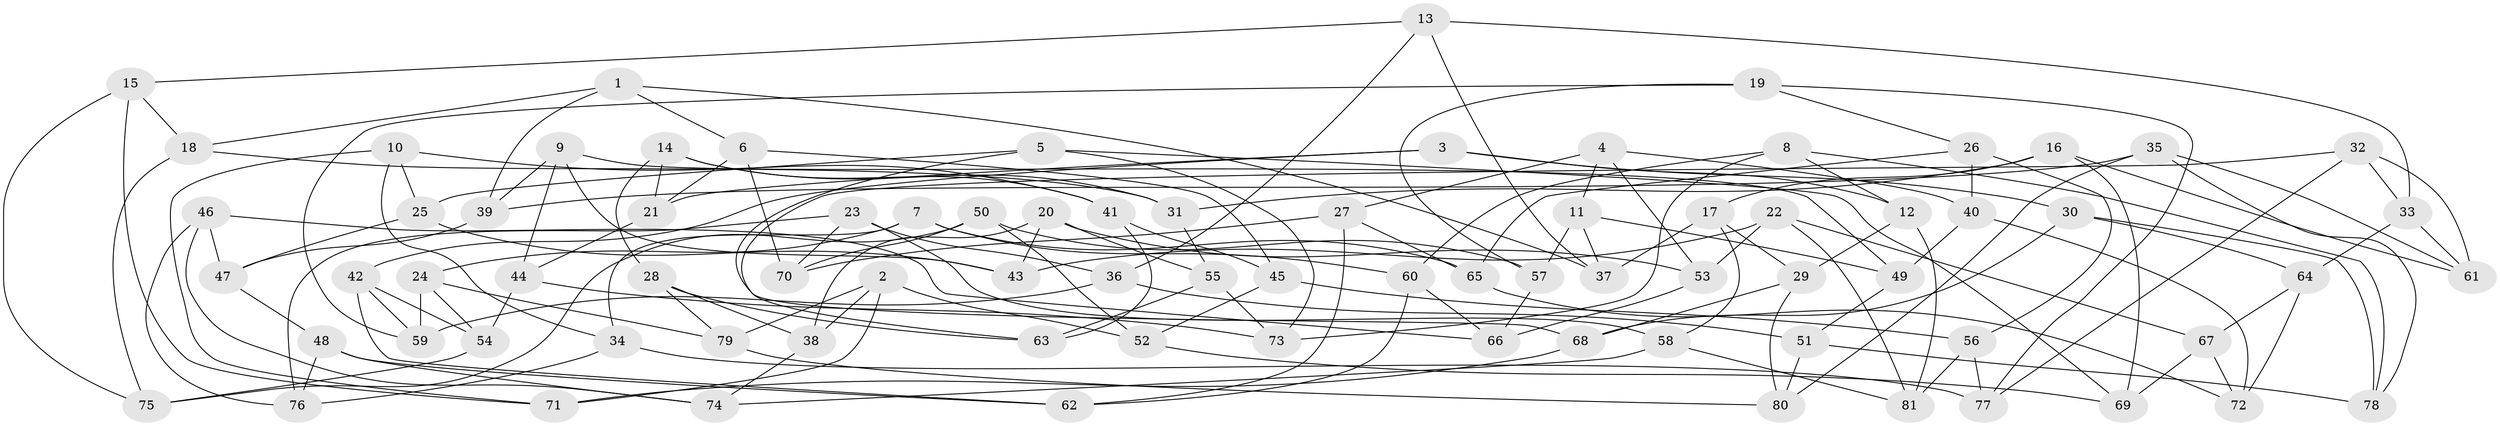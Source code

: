 // coarse degree distribution, {4: 0.30612244897959184, 6: 0.5714285714285714, 5: 0.08163265306122448, 3: 0.04081632653061224}
// Generated by graph-tools (version 1.1) at 2025/42/03/06/25 10:42:23]
// undirected, 81 vertices, 162 edges
graph export_dot {
graph [start="1"]
  node [color=gray90,style=filled];
  1;
  2;
  3;
  4;
  5;
  6;
  7;
  8;
  9;
  10;
  11;
  12;
  13;
  14;
  15;
  16;
  17;
  18;
  19;
  20;
  21;
  22;
  23;
  24;
  25;
  26;
  27;
  28;
  29;
  30;
  31;
  32;
  33;
  34;
  35;
  36;
  37;
  38;
  39;
  40;
  41;
  42;
  43;
  44;
  45;
  46;
  47;
  48;
  49;
  50;
  51;
  52;
  53;
  54;
  55;
  56;
  57;
  58;
  59;
  60;
  61;
  62;
  63;
  64;
  65;
  66;
  67;
  68;
  69;
  70;
  71;
  72;
  73;
  74;
  75;
  76;
  77;
  78;
  79;
  80;
  81;
  1 -- 39;
  1 -- 6;
  1 -- 18;
  1 -- 37;
  2 -- 38;
  2 -- 71;
  2 -- 52;
  2 -- 79;
  3 -- 21;
  3 -- 42;
  3 -- 30;
  3 -- 12;
  4 -- 40;
  4 -- 53;
  4 -- 27;
  4 -- 11;
  5 -- 25;
  5 -- 68;
  5 -- 73;
  5 -- 69;
  6 -- 70;
  6 -- 45;
  6 -- 21;
  7 -- 24;
  7 -- 34;
  7 -- 60;
  7 -- 65;
  8 -- 73;
  8 -- 12;
  8 -- 78;
  8 -- 60;
  9 -- 44;
  9 -- 49;
  9 -- 39;
  9 -- 43;
  10 -- 34;
  10 -- 41;
  10 -- 71;
  10 -- 25;
  11 -- 37;
  11 -- 57;
  11 -- 49;
  12 -- 81;
  12 -- 29;
  13 -- 33;
  13 -- 36;
  13 -- 37;
  13 -- 15;
  14 -- 21;
  14 -- 28;
  14 -- 41;
  14 -- 31;
  15 -- 18;
  15 -- 71;
  15 -- 75;
  16 -- 31;
  16 -- 61;
  16 -- 17;
  16 -- 69;
  17 -- 58;
  17 -- 29;
  17 -- 37;
  18 -- 31;
  18 -- 75;
  19 -- 26;
  19 -- 59;
  19 -- 57;
  19 -- 77;
  20 -- 38;
  20 -- 53;
  20 -- 55;
  20 -- 43;
  21 -- 44;
  22 -- 43;
  22 -- 67;
  22 -- 53;
  22 -- 81;
  23 -- 76;
  23 -- 36;
  23 -- 58;
  23 -- 70;
  24 -- 59;
  24 -- 54;
  24 -- 79;
  25 -- 47;
  25 -- 43;
  26 -- 40;
  26 -- 65;
  26 -- 56;
  27 -- 65;
  27 -- 62;
  27 -- 70;
  28 -- 38;
  28 -- 79;
  28 -- 63;
  29 -- 80;
  29 -- 68;
  30 -- 68;
  30 -- 78;
  30 -- 64;
  31 -- 55;
  32 -- 61;
  32 -- 77;
  32 -- 63;
  32 -- 33;
  33 -- 64;
  33 -- 61;
  34 -- 77;
  34 -- 76;
  35 -- 78;
  35 -- 39;
  35 -- 61;
  35 -- 80;
  36 -- 51;
  36 -- 59;
  38 -- 74;
  39 -- 47;
  40 -- 49;
  40 -- 72;
  41 -- 63;
  41 -- 45;
  42 -- 62;
  42 -- 54;
  42 -- 59;
  44 -- 73;
  44 -- 54;
  45 -- 52;
  45 -- 56;
  46 -- 47;
  46 -- 66;
  46 -- 76;
  46 -- 74;
  47 -- 48;
  48 -- 76;
  48 -- 74;
  48 -- 62;
  49 -- 51;
  50 -- 70;
  50 -- 52;
  50 -- 57;
  50 -- 75;
  51 -- 78;
  51 -- 80;
  52 -- 69;
  53 -- 66;
  54 -- 75;
  55 -- 73;
  55 -- 63;
  56 -- 77;
  56 -- 81;
  57 -- 66;
  58 -- 74;
  58 -- 81;
  60 -- 62;
  60 -- 66;
  64 -- 67;
  64 -- 72;
  65 -- 72;
  67 -- 72;
  67 -- 69;
  68 -- 71;
  79 -- 80;
}
